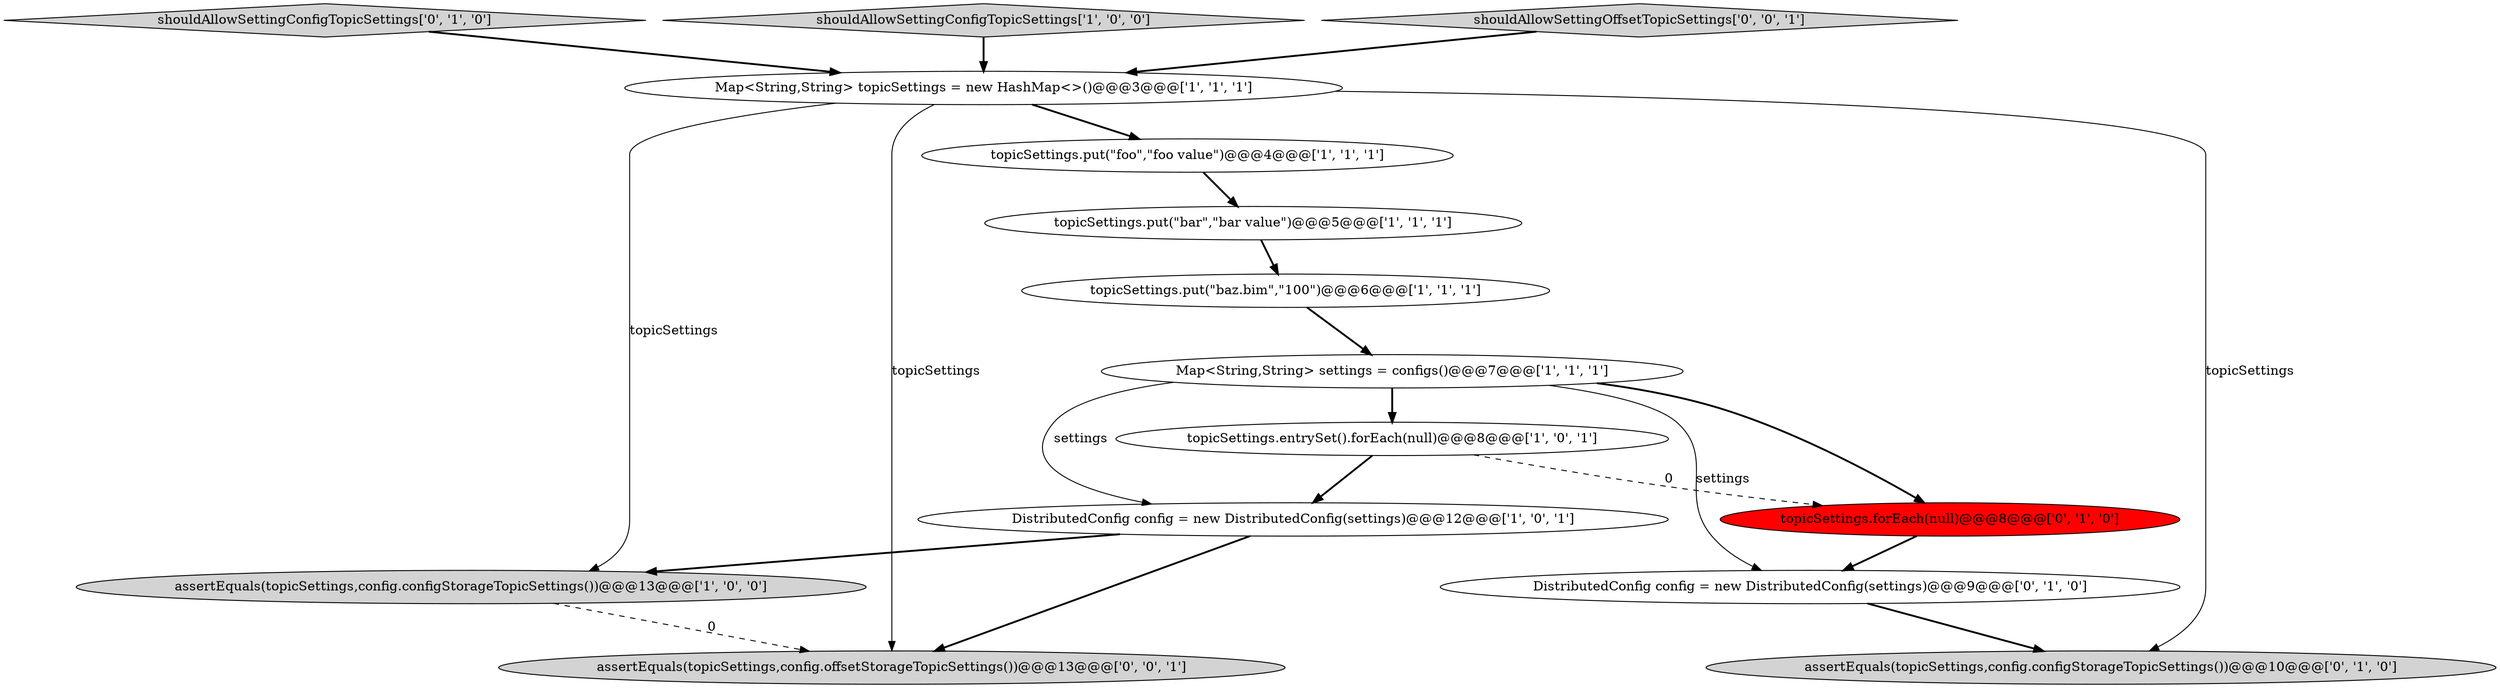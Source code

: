 digraph {
4 [style = filled, label = "Map<String,String> settings = configs()@@@7@@@['1', '1', '1']", fillcolor = white, shape = ellipse image = "AAA0AAABBB1BBB"];
7 [style = filled, label = "topicSettings.put(\"foo\",\"foo value\")@@@4@@@['1', '1', '1']", fillcolor = white, shape = ellipse image = "AAA0AAABBB1BBB"];
1 [style = filled, label = "assertEquals(topicSettings,config.configStorageTopicSettings())@@@13@@@['1', '0', '0']", fillcolor = lightgray, shape = ellipse image = "AAA0AAABBB1BBB"];
6 [style = filled, label = "DistributedConfig config = new DistributedConfig(settings)@@@12@@@['1', '0', '1']", fillcolor = white, shape = ellipse image = "AAA0AAABBB1BBB"];
11 [style = filled, label = "shouldAllowSettingConfigTopicSettings['0', '1', '0']", fillcolor = lightgray, shape = diamond image = "AAA0AAABBB2BBB"];
10 [style = filled, label = "assertEquals(topicSettings,config.configStorageTopicSettings())@@@10@@@['0', '1', '0']", fillcolor = lightgray, shape = ellipse image = "AAA0AAABBB2BBB"];
5 [style = filled, label = "topicSettings.put(\"bar\",\"bar value\")@@@5@@@['1', '1', '1']", fillcolor = white, shape = ellipse image = "AAA0AAABBB1BBB"];
2 [style = filled, label = "shouldAllowSettingConfigTopicSettings['1', '0', '0']", fillcolor = lightgray, shape = diamond image = "AAA0AAABBB1BBB"];
14 [style = filled, label = "assertEquals(topicSettings,config.offsetStorageTopicSettings())@@@13@@@['0', '0', '1']", fillcolor = lightgray, shape = ellipse image = "AAA0AAABBB3BBB"];
0 [style = filled, label = "topicSettings.entrySet().forEach(null)@@@8@@@['1', '0', '1']", fillcolor = white, shape = ellipse image = "AAA0AAABBB1BBB"];
13 [style = filled, label = "shouldAllowSettingOffsetTopicSettings['0', '0', '1']", fillcolor = lightgray, shape = diamond image = "AAA0AAABBB3BBB"];
9 [style = filled, label = "DistributedConfig config = new DistributedConfig(settings)@@@9@@@['0', '1', '0']", fillcolor = white, shape = ellipse image = "AAA0AAABBB2BBB"];
3 [style = filled, label = "Map<String,String> topicSettings = new HashMap<>()@@@3@@@['1', '1', '1']", fillcolor = white, shape = ellipse image = "AAA0AAABBB1BBB"];
12 [style = filled, label = "topicSettings.forEach(null)@@@8@@@['0', '1', '0']", fillcolor = red, shape = ellipse image = "AAA1AAABBB2BBB"];
8 [style = filled, label = "topicSettings.put(\"baz.bim\",\"100\")@@@6@@@['1', '1', '1']", fillcolor = white, shape = ellipse image = "AAA0AAABBB1BBB"];
5->8 [style = bold, label=""];
1->14 [style = dashed, label="0"];
0->6 [style = bold, label=""];
4->9 [style = solid, label="settings"];
2->3 [style = bold, label=""];
9->10 [style = bold, label=""];
0->12 [style = dashed, label="0"];
12->9 [style = bold, label=""];
3->14 [style = solid, label="topicSettings"];
4->0 [style = bold, label=""];
3->1 [style = solid, label="topicSettings"];
6->14 [style = bold, label=""];
6->1 [style = bold, label=""];
7->5 [style = bold, label=""];
13->3 [style = bold, label=""];
3->7 [style = bold, label=""];
11->3 [style = bold, label=""];
4->12 [style = bold, label=""];
8->4 [style = bold, label=""];
4->6 [style = solid, label="settings"];
3->10 [style = solid, label="topicSettings"];
}
